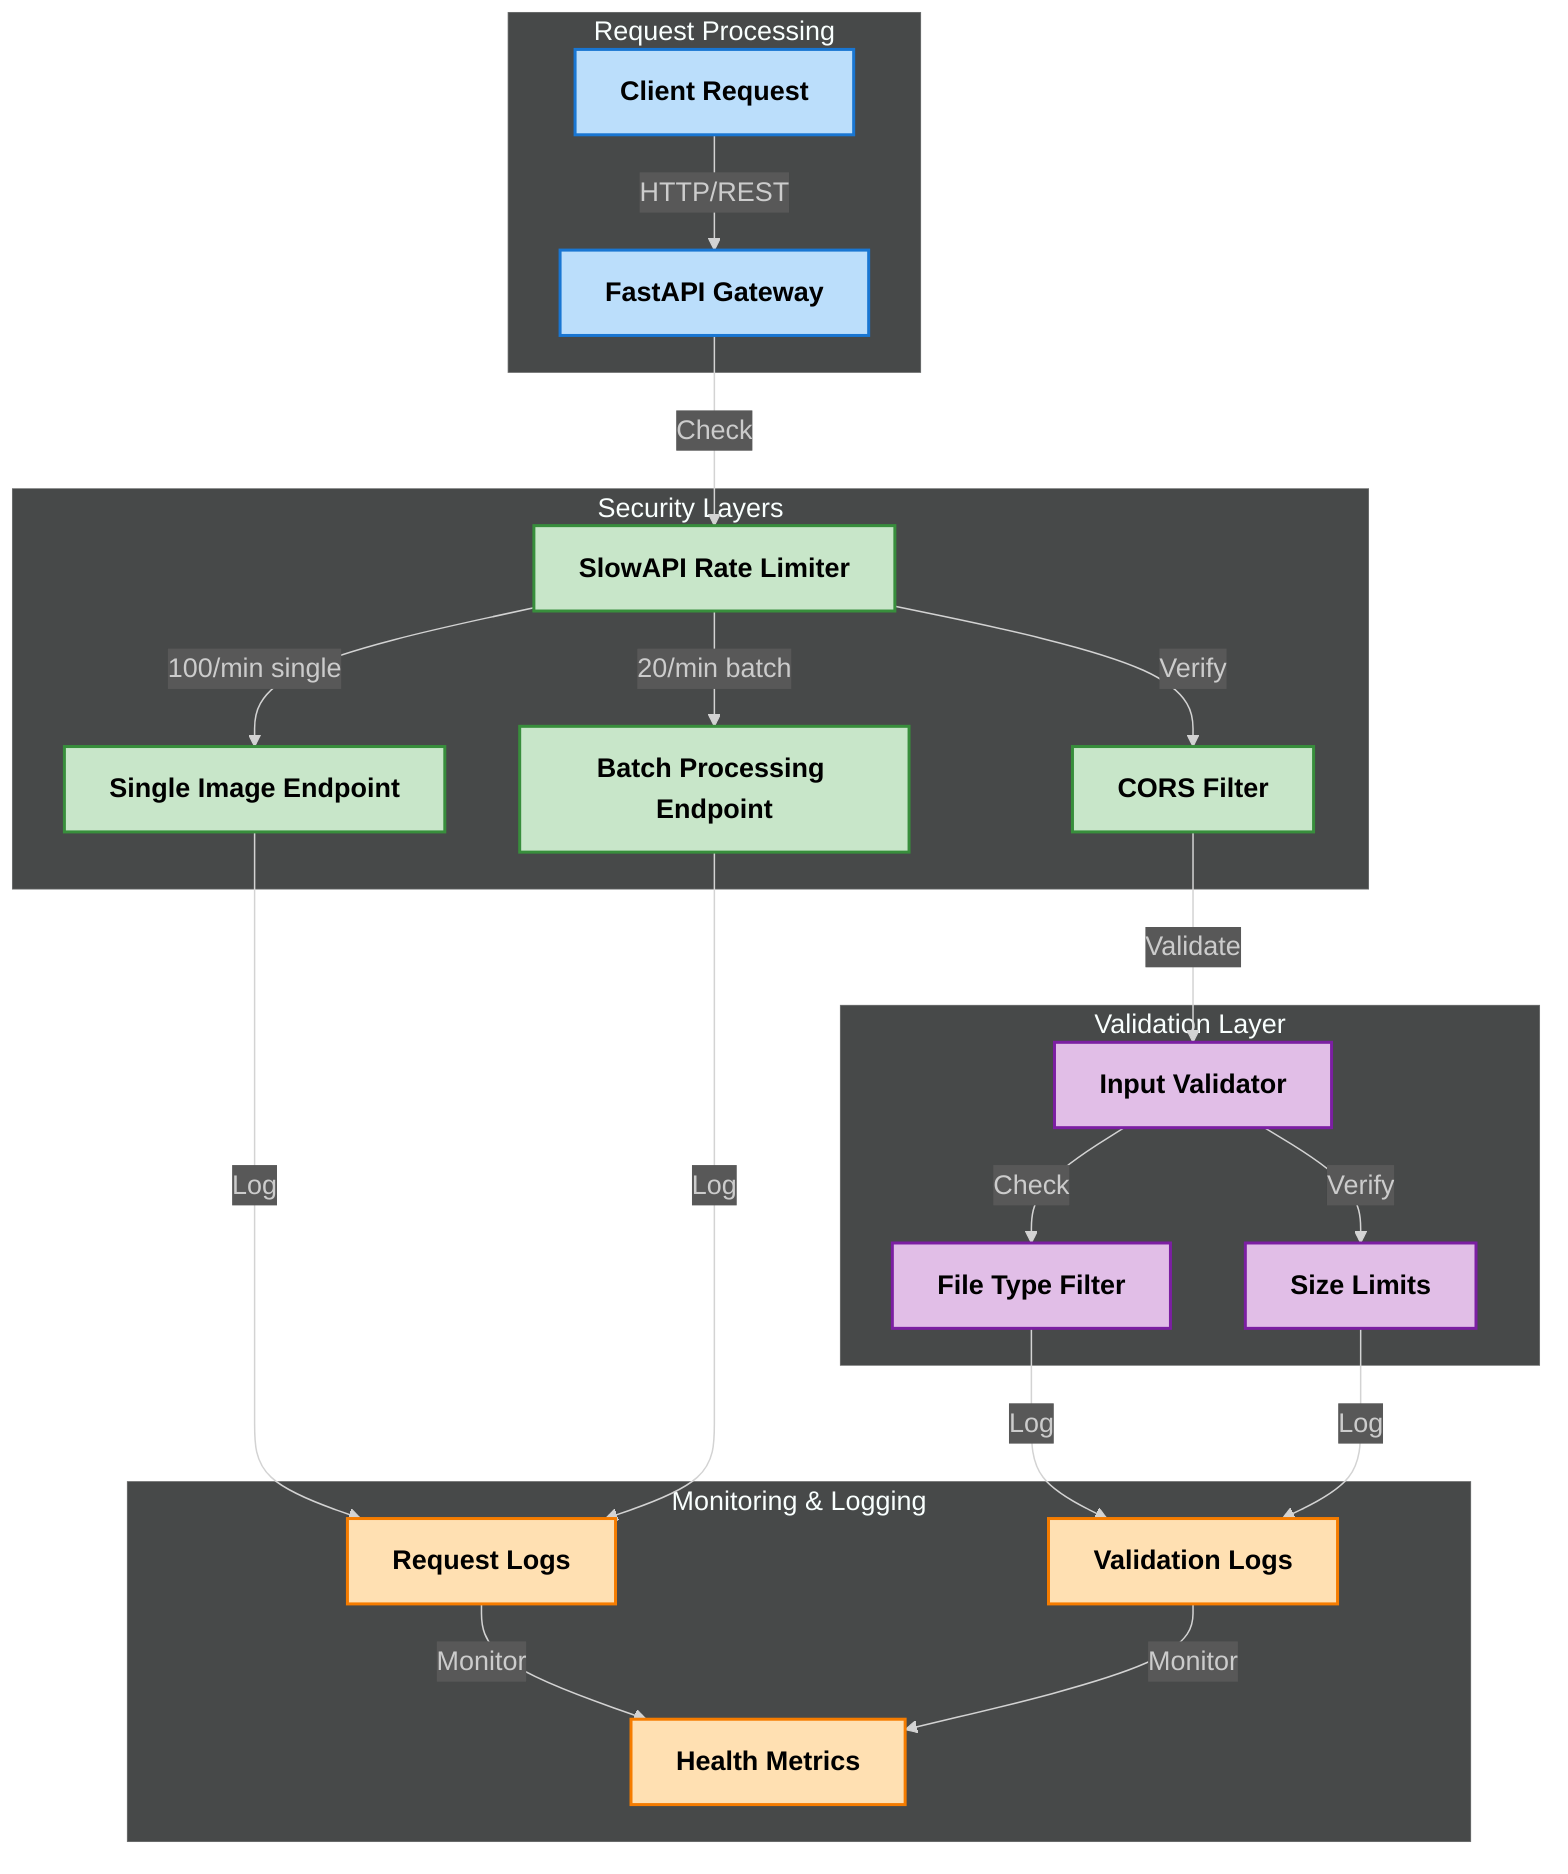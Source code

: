 %%{init: {'theme': 'dark', 'themeVariables': { 'fontFamily': 'arial', 'fontSize': '18px', 'fontWeight': 'bold'}}}%%
graph TD
    subgraph "Request Processing"
        style A fill:#bbdefb,stroke:#1976d2,stroke-width:2px,color:#000000,font-weight:bold
        style B fill:#bbdefb,stroke:#1976d2,stroke-width:2px,color:#000000,font-weight:bold
        A[Client Request] -->|"HTTP/REST"| B[FastAPI Gateway]
    end

    subgraph "Security Layers"
        style C fill:#c8e6c9,stroke:#388e3c,stroke-width:2px,color:#000000,font-weight:bold
        style D fill:#c8e6c9,stroke:#388e3c,stroke-width:2px,color:#000000,font-weight:bold
        style E fill:#c8e6c9,stroke:#388e3c,stroke-width:2px,color:#000000,font-weight:bold
        style F fill:#c8e6c9,stroke:#388e3c,stroke-width:2px,color:#000000,font-weight:bold
        B -->|"Check"| C[SlowAPI Rate Limiter]
        C -->|"100/min single"| D[Single Image Endpoint]
        C -->|"20/min batch"| E[Batch Processing Endpoint]
        C -->|"Verify"| F[CORS Filter]
    end

    subgraph "Validation Layer"
        style G fill:#e1bee7,stroke:#7b1fa2,stroke-width:2px,color:#000000,font-weight:bold
        style H fill:#e1bee7,stroke:#7b1fa2,stroke-width:2px,color:#000000,font-weight:bold
        style I fill:#e1bee7,stroke:#7b1fa2,stroke-width:2px,color:#000000,font-weight:bold
        F -->|"Validate"| G[Input Validator]
        G -->|"Check"| H[File Type Filter]
        G -->|"Verify"| I[Size Limits]
    end

    subgraph "Monitoring & Logging"
        style J fill:#ffe0b2,stroke:#f57c00,stroke-width:2px,color:#000000,font-weight:bold
        style K fill:#ffe0b2,stroke:#f57c00,stroke-width:2px,color:#000000,font-weight:bold
        style L fill:#ffe0b2,stroke:#f57c00,stroke-width:2px,color:#000000,font-weight:bold
        D & E -->|"Log"| J[Request Logs]
        H & I -->|"Log"| K[Validation Logs]
        J & K -->|"Monitor"| L[Health Metrics]
    end